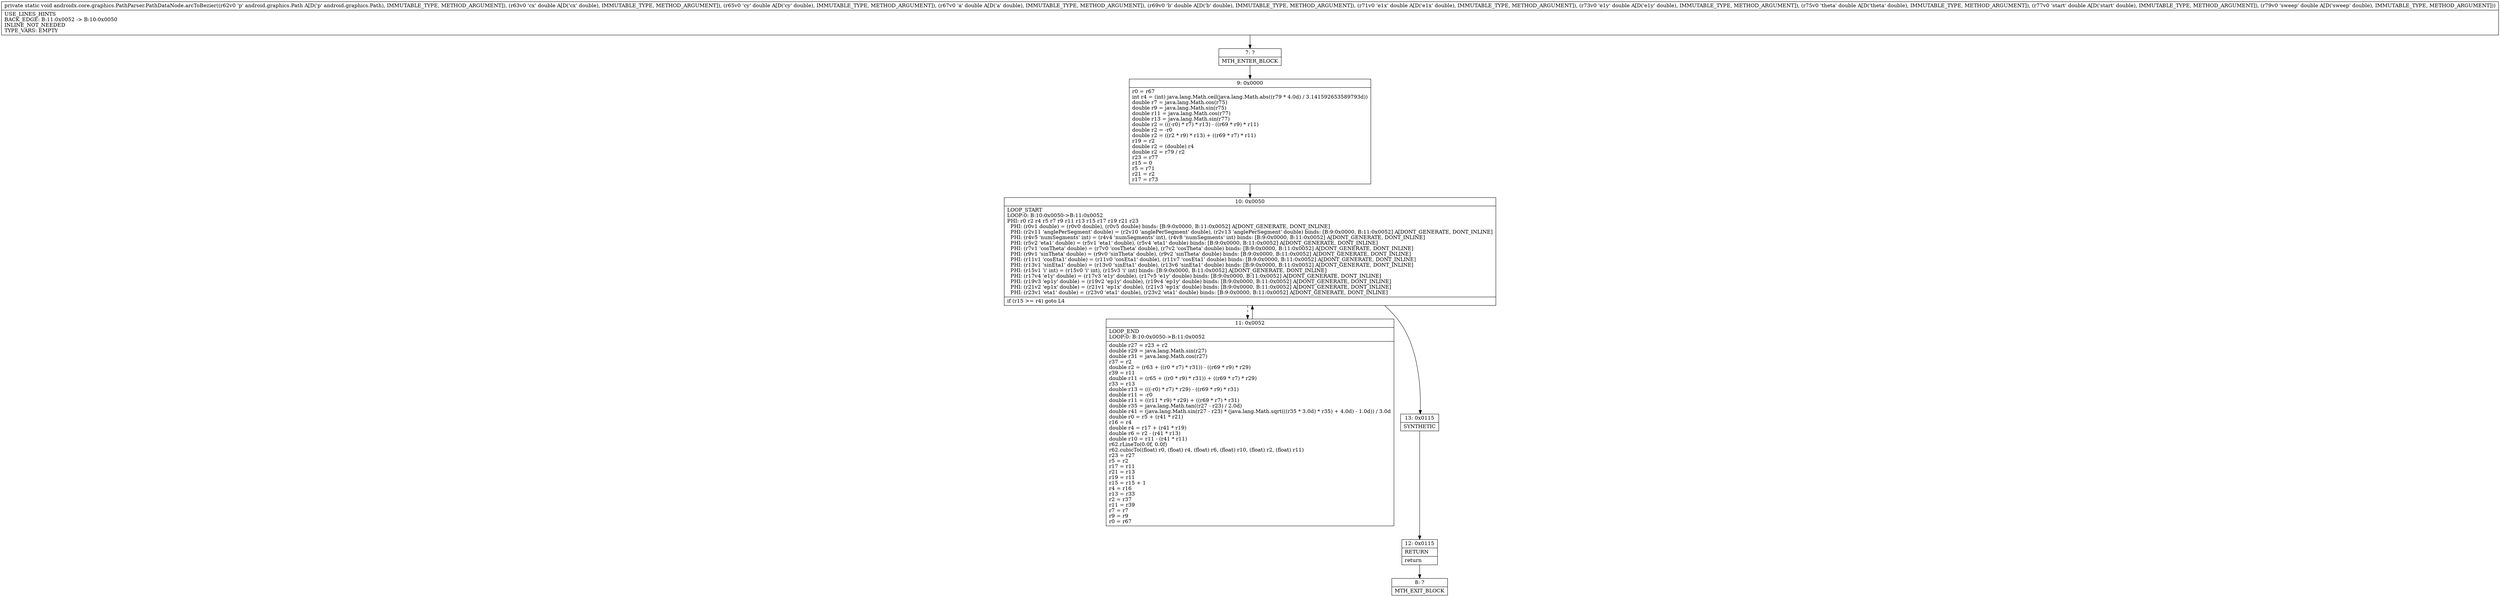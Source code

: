 digraph "CFG forandroidx.core.graphics.PathParser.PathDataNode.arcToBezier(Landroid\/graphics\/Path;DDDDDDDDD)V" {
Node_7 [shape=record,label="{7\:\ ?|MTH_ENTER_BLOCK\l}"];
Node_9 [shape=record,label="{9\:\ 0x0000|r0 = r67\lint r4 = (int) java.lang.Math.ceil(java.lang.Math.abs((r79 * 4.0d) \/ 3.141592653589793d))\ldouble r7 = java.lang.Math.cos(r75)\ldouble r9 = java.lang.Math.sin(r75)\ldouble r11 = java.lang.Math.cos(r77)\ldouble r13 = java.lang.Math.sin(r77)\ldouble r2 = (((\-r0) * r7) * r13) \- ((r69 * r9) * r11)\ldouble r2 = \-r0\ldouble r2 = ((r2 * r9) * r13) + ((r69 * r7) * r11)\lr19 = r2\ldouble r2 = (double) r4\ldouble r2 = r79 \/ r2\lr23 = r77\lr15 = 0\lr5 = r71\lr21 = r2\lr17 = r73\l}"];
Node_10 [shape=record,label="{10\:\ 0x0050|LOOP_START\lLOOP:0: B:10:0x0050\-\>B:11:0x0052\lPHI: r0 r2 r4 r5 r7 r9 r11 r13 r15 r17 r19 r21 r23 \l  PHI: (r0v1 double) = (r0v0 double), (r0v5 double) binds: [B:9:0x0000, B:11:0x0052] A[DONT_GENERATE, DONT_INLINE]\l  PHI: (r2v11 'anglePerSegment' double) = (r2v10 'anglePerSegment' double), (r2v13 'anglePerSegment' double) binds: [B:9:0x0000, B:11:0x0052] A[DONT_GENERATE, DONT_INLINE]\l  PHI: (r4v5 'numSegments' int) = (r4v4 'numSegments' int), (r4v8 'numSegments' int) binds: [B:9:0x0000, B:11:0x0052] A[DONT_GENERATE, DONT_INLINE]\l  PHI: (r5v2 'eta1' double) = (r5v1 'eta1' double), (r5v4 'eta1' double) binds: [B:9:0x0000, B:11:0x0052] A[DONT_GENERATE, DONT_INLINE]\l  PHI: (r7v1 'cosTheta' double) = (r7v0 'cosTheta' double), (r7v2 'cosTheta' double) binds: [B:9:0x0000, B:11:0x0052] A[DONT_GENERATE, DONT_INLINE]\l  PHI: (r9v1 'sinTheta' double) = (r9v0 'sinTheta' double), (r9v2 'sinTheta' double) binds: [B:9:0x0000, B:11:0x0052] A[DONT_GENERATE, DONT_INLINE]\l  PHI: (r11v1 'cosEta1' double) = (r11v0 'cosEta1' double), (r11v7 'cosEta1' double) binds: [B:9:0x0000, B:11:0x0052] A[DONT_GENERATE, DONT_INLINE]\l  PHI: (r13v1 'sinEta1' double) = (r13v0 'sinEta1' double), (r13v6 'sinEta1' double) binds: [B:9:0x0000, B:11:0x0052] A[DONT_GENERATE, DONT_INLINE]\l  PHI: (r15v1 'i' int) = (r15v0 'i' int), (r15v3 'i' int) binds: [B:9:0x0000, B:11:0x0052] A[DONT_GENERATE, DONT_INLINE]\l  PHI: (r17v4 'e1y' double) = (r17v3 'e1y' double), (r17v5 'e1y' double) binds: [B:9:0x0000, B:11:0x0052] A[DONT_GENERATE, DONT_INLINE]\l  PHI: (r19v3 'ep1y' double) = (r19v2 'ep1y' double), (r19v4 'ep1y' double) binds: [B:9:0x0000, B:11:0x0052] A[DONT_GENERATE, DONT_INLINE]\l  PHI: (r21v2 'ep1x' double) = (r21v1 'ep1x' double), (r21v3 'ep1x' double) binds: [B:9:0x0000, B:11:0x0052] A[DONT_GENERATE, DONT_INLINE]\l  PHI: (r23v1 'eta1' double) = (r23v0 'eta1' double), (r23v2 'eta1' double) binds: [B:9:0x0000, B:11:0x0052] A[DONT_GENERATE, DONT_INLINE]\l|if (r15 \>= r4) goto L4\l}"];
Node_11 [shape=record,label="{11\:\ 0x0052|LOOP_END\lLOOP:0: B:10:0x0050\-\>B:11:0x0052\l|double r27 = r23 + r2\ldouble r29 = java.lang.Math.sin(r27)\ldouble r31 = java.lang.Math.cos(r27)\lr37 = r2\ldouble r2 = (r63 + ((r0 * r7) * r31)) \- ((r69 * r9) * r29)\lr39 = r11\ldouble r11 = (r65 + ((r0 * r9) * r31)) + ((r69 * r7) * r29)\lr33 = r13\ldouble r13 = (((\-r0) * r7) * r29) \- ((r69 * r9) * r31)\ldouble r11 = \-r0\ldouble r11 = ((r11 * r9) * r29) + ((r69 * r7) * r31)\ldouble r35 = java.lang.Math.tan((r27 \- r23) \/ 2.0d)\ldouble r41 = (java.lang.Math.sin(r27 \- r23) * (java.lang.Math.sqrt(((r35 * 3.0d) * r35) + 4.0d) \- 1.0d)) \/ 3.0d\ldouble r0 = r5 + (r41 * r21)\lr16 = r4\ldouble r4 = r17 + (r41 * r19)\ldouble r6 = r2 \- (r41 * r13)\ldouble r10 = r11 \- (r41 * r11)\lr62.rLineTo(0.0f, 0.0f)\lr62.cubicTo((float) r0, (float) r4, (float) r6, (float) r10, (float) r2, (float) r11)\lr23 = r27\lr5 = r2\lr17 = r11\lr21 = r13\lr19 = r11\lr15 = r15 + 1\lr4 = r16\lr13 = r33\lr2 = r37\lr11 = r39\lr7 = r7\lr9 = r9\lr0 = r67\l}"];
Node_13 [shape=record,label="{13\:\ 0x0115|SYNTHETIC\l}"];
Node_12 [shape=record,label="{12\:\ 0x0115|RETURN\l|return\l}"];
Node_8 [shape=record,label="{8\:\ ?|MTH_EXIT_BLOCK\l}"];
MethodNode[shape=record,label="{private static void androidx.core.graphics.PathParser.PathDataNode.arcToBezier((r62v0 'p' android.graphics.Path A[D('p' android.graphics.Path), IMMUTABLE_TYPE, METHOD_ARGUMENT]), (r63v0 'cx' double A[D('cx' double), IMMUTABLE_TYPE, METHOD_ARGUMENT]), (r65v0 'cy' double A[D('cy' double), IMMUTABLE_TYPE, METHOD_ARGUMENT]), (r67v0 'a' double A[D('a' double), IMMUTABLE_TYPE, METHOD_ARGUMENT]), (r69v0 'b' double A[D('b' double), IMMUTABLE_TYPE, METHOD_ARGUMENT]), (r71v0 'e1x' double A[D('e1x' double), IMMUTABLE_TYPE, METHOD_ARGUMENT]), (r73v0 'e1y' double A[D('e1y' double), IMMUTABLE_TYPE, METHOD_ARGUMENT]), (r75v0 'theta' double A[D('theta' double), IMMUTABLE_TYPE, METHOD_ARGUMENT]), (r77v0 'start' double A[D('start' double), IMMUTABLE_TYPE, METHOD_ARGUMENT]), (r79v0 'sweep' double A[D('sweep' double), IMMUTABLE_TYPE, METHOD_ARGUMENT]))  | USE_LINES_HINTS\lBACK_EDGE: B:11:0x0052 \-\> B:10:0x0050\lINLINE_NOT_NEEDED\lTYPE_VARS: EMPTY\l}"];
MethodNode -> Node_7;Node_7 -> Node_9;
Node_9 -> Node_10;
Node_10 -> Node_11[style=dashed];
Node_10 -> Node_13;
Node_11 -> Node_10;
Node_13 -> Node_12;
Node_12 -> Node_8;
}

